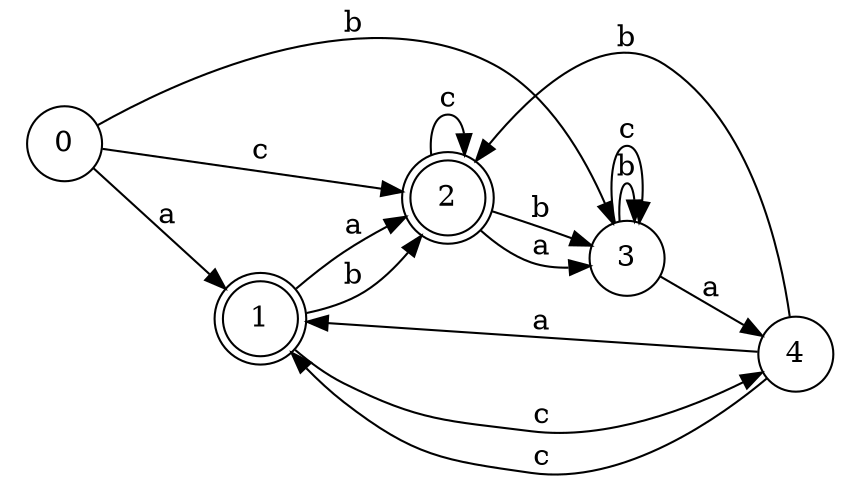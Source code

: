 digraph n4_10 {
__start0 [label="" shape="none"];

rankdir=LR;
size="8,5";

s0 [style="filled", color="black", fillcolor="white" shape="circle", label="0"];
s1 [style="rounded,filled", color="black", fillcolor="white" shape="doublecircle", label="1"];
s2 [style="rounded,filled", color="black", fillcolor="white" shape="doublecircle", label="2"];
s3 [style="filled", color="black", fillcolor="white" shape="circle", label="3"];
s4 [style="filled", color="black", fillcolor="white" shape="circle", label="4"];
s0 -> s1 [label="a"];
s0 -> s3 [label="b"];
s0 -> s2 [label="c"];
s1 -> s2 [label="a"];
s1 -> s2 [label="b"];
s1 -> s4 [label="c"];
s2 -> s3 [label="a"];
s2 -> s3 [label="b"];
s2 -> s2 [label="c"];
s3 -> s4 [label="a"];
s3 -> s3 [label="b"];
s3 -> s3 [label="c"];
s4 -> s1 [label="a"];
s4 -> s2 [label="b"];
s4 -> s1 [label="c"];

}